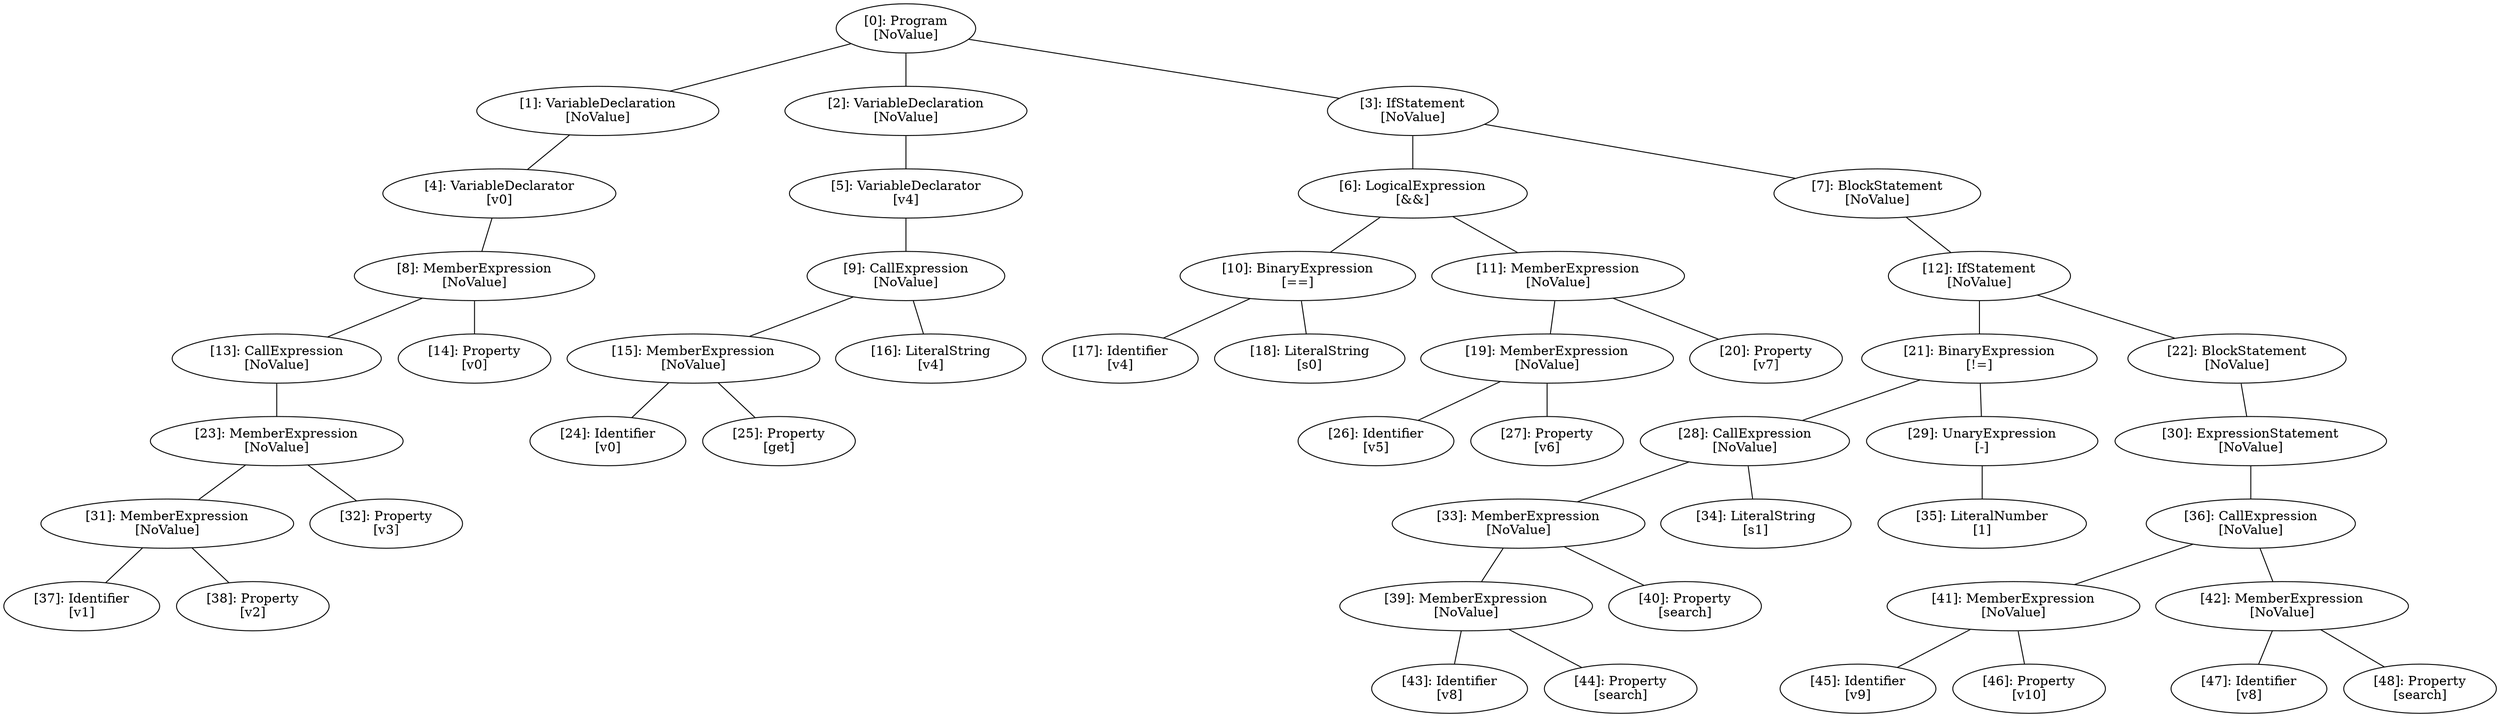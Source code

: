 // Result
graph {
	0 [label="[0]: Program
[NoValue]"]
	1 [label="[1]: VariableDeclaration
[NoValue]"]
	2 [label="[2]: VariableDeclaration
[NoValue]"]
	3 [label="[3]: IfStatement
[NoValue]"]
	4 [label="[4]: VariableDeclarator
[v0]"]
	5 [label="[5]: VariableDeclarator
[v4]"]
	6 [label="[6]: LogicalExpression
[&&]"]
	7 [label="[7]: BlockStatement
[NoValue]"]
	8 [label="[8]: MemberExpression
[NoValue]"]
	9 [label="[9]: CallExpression
[NoValue]"]
	10 [label="[10]: BinaryExpression
[==]"]
	11 [label="[11]: MemberExpression
[NoValue]"]
	12 [label="[12]: IfStatement
[NoValue]"]
	13 [label="[13]: CallExpression
[NoValue]"]
	14 [label="[14]: Property
[v0]"]
	15 [label="[15]: MemberExpression
[NoValue]"]
	16 [label="[16]: LiteralString
[v4]"]
	17 [label="[17]: Identifier
[v4]"]
	18 [label="[18]: LiteralString
[s0]"]
	19 [label="[19]: MemberExpression
[NoValue]"]
	20 [label="[20]: Property
[v7]"]
	21 [label="[21]: BinaryExpression
[!=]"]
	22 [label="[22]: BlockStatement
[NoValue]"]
	23 [label="[23]: MemberExpression
[NoValue]"]
	24 [label="[24]: Identifier
[v0]"]
	25 [label="[25]: Property
[get]"]
	26 [label="[26]: Identifier
[v5]"]
	27 [label="[27]: Property
[v6]"]
	28 [label="[28]: CallExpression
[NoValue]"]
	29 [label="[29]: UnaryExpression
[-]"]
	30 [label="[30]: ExpressionStatement
[NoValue]"]
	31 [label="[31]: MemberExpression
[NoValue]"]
	32 [label="[32]: Property
[v3]"]
	33 [label="[33]: MemberExpression
[NoValue]"]
	34 [label="[34]: LiteralString
[s1]"]
	35 [label="[35]: LiteralNumber
[1]"]
	36 [label="[36]: CallExpression
[NoValue]"]
	37 [label="[37]: Identifier
[v1]"]
	38 [label="[38]: Property
[v2]"]
	39 [label="[39]: MemberExpression
[NoValue]"]
	40 [label="[40]: Property
[search]"]
	41 [label="[41]: MemberExpression
[NoValue]"]
	42 [label="[42]: MemberExpression
[NoValue]"]
	43 [label="[43]: Identifier
[v8]"]
	44 [label="[44]: Property
[search]"]
	45 [label="[45]: Identifier
[v9]"]
	46 [label="[46]: Property
[v10]"]
	47 [label="[47]: Identifier
[v8]"]
	48 [label="[48]: Property
[search]"]
	0 -- 1
	0 -- 2
	0 -- 3
	1 -- 4
	2 -- 5
	3 -- 6
	3 -- 7
	4 -- 8
	5 -- 9
	6 -- 10
	6 -- 11
	7 -- 12
	8 -- 13
	8 -- 14
	9 -- 15
	9 -- 16
	10 -- 17
	10 -- 18
	11 -- 19
	11 -- 20
	12 -- 21
	12 -- 22
	13 -- 23
	15 -- 24
	15 -- 25
	19 -- 26
	19 -- 27
	21 -- 28
	21 -- 29
	22 -- 30
	23 -- 31
	23 -- 32
	28 -- 33
	28 -- 34
	29 -- 35
	30 -- 36
	31 -- 37
	31 -- 38
	33 -- 39
	33 -- 40
	36 -- 41
	36 -- 42
	39 -- 43
	39 -- 44
	41 -- 45
	41 -- 46
	42 -- 47
	42 -- 48
}
